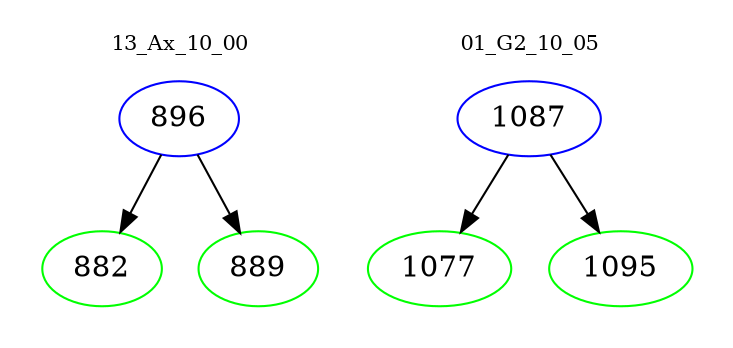digraph{
subgraph cluster_0 {
color = white
label = "13_Ax_10_00";
fontsize=10;
T0_896 [label="896", color="blue"]
T0_896 -> T0_882 [color="black"]
T0_882 [label="882", color="green"]
T0_896 -> T0_889 [color="black"]
T0_889 [label="889", color="green"]
}
subgraph cluster_1 {
color = white
label = "01_G2_10_05";
fontsize=10;
T1_1087 [label="1087", color="blue"]
T1_1087 -> T1_1077 [color="black"]
T1_1077 [label="1077", color="green"]
T1_1087 -> T1_1095 [color="black"]
T1_1095 [label="1095", color="green"]
}
}
